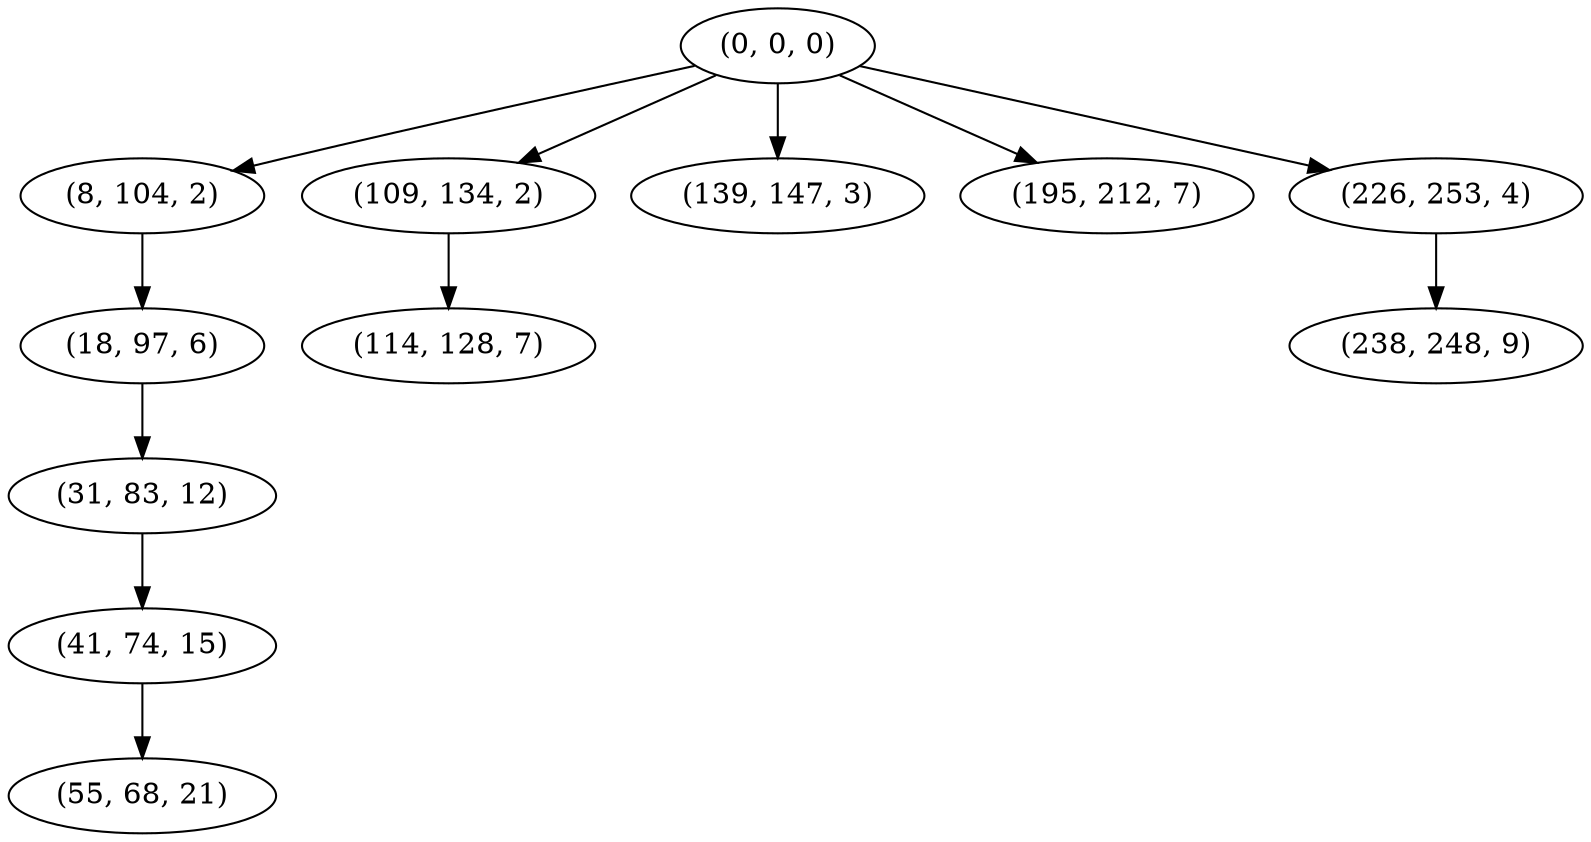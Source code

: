 digraph tree {
    "(0, 0, 0)";
    "(8, 104, 2)";
    "(18, 97, 6)";
    "(31, 83, 12)";
    "(41, 74, 15)";
    "(55, 68, 21)";
    "(109, 134, 2)";
    "(114, 128, 7)";
    "(139, 147, 3)";
    "(195, 212, 7)";
    "(226, 253, 4)";
    "(238, 248, 9)";
    "(0, 0, 0)" -> "(8, 104, 2)";
    "(0, 0, 0)" -> "(109, 134, 2)";
    "(0, 0, 0)" -> "(139, 147, 3)";
    "(0, 0, 0)" -> "(195, 212, 7)";
    "(0, 0, 0)" -> "(226, 253, 4)";
    "(8, 104, 2)" -> "(18, 97, 6)";
    "(18, 97, 6)" -> "(31, 83, 12)";
    "(31, 83, 12)" -> "(41, 74, 15)";
    "(41, 74, 15)" -> "(55, 68, 21)";
    "(109, 134, 2)" -> "(114, 128, 7)";
    "(226, 253, 4)" -> "(238, 248, 9)";
}
